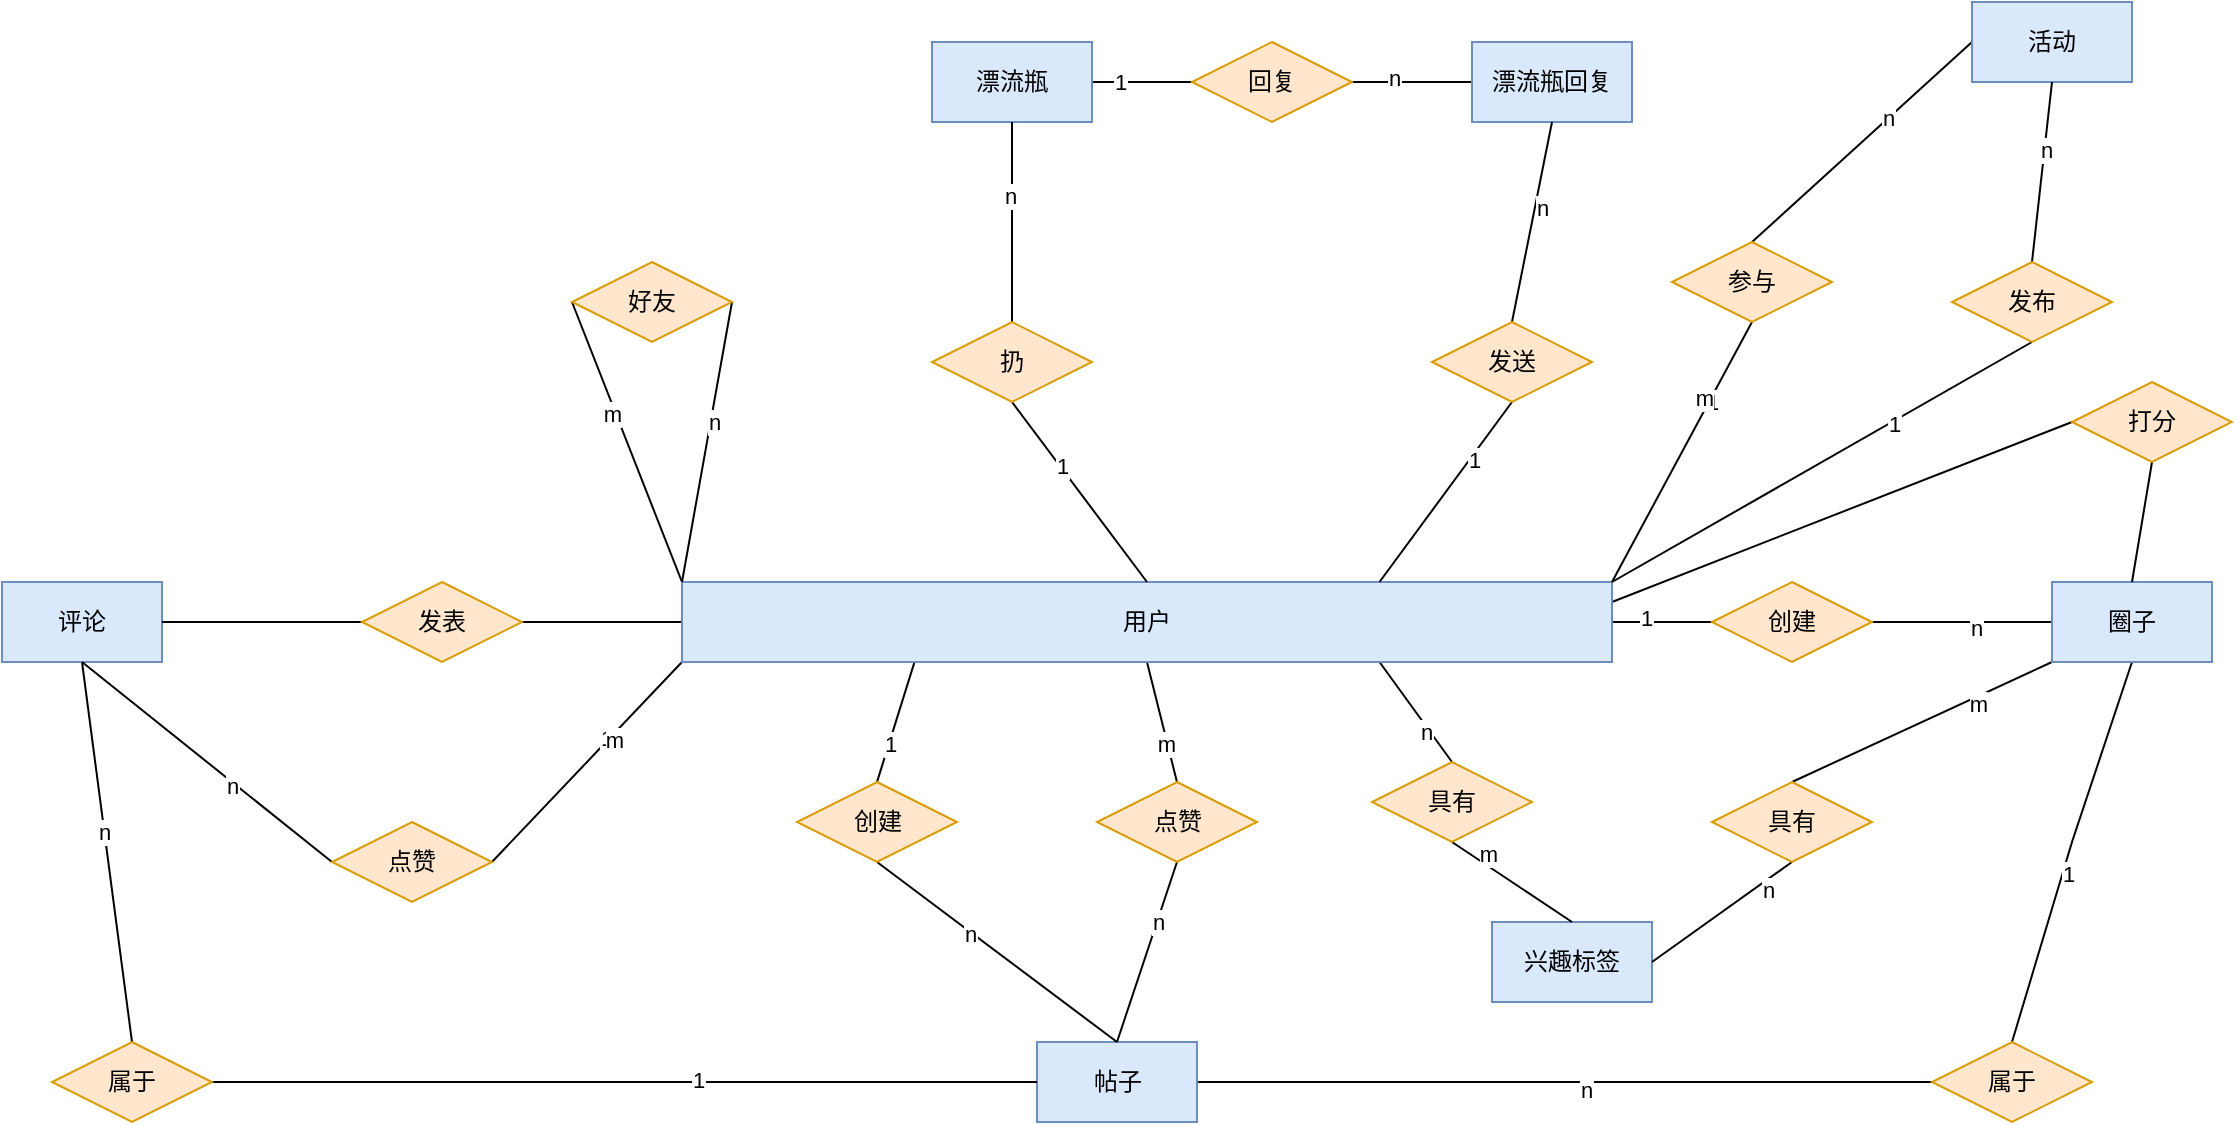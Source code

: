 <mxfile version="16.5.1" type="device"><diagram id="pQUDVSbjQCUOqyztMr_F" name="第 1 页"><mxGraphModel dx="1612" dy="-75" grid="1" gridSize="10" guides="1" tooltips="1" connect="1" arrows="1" fold="1" page="1" pageScale="1" pageWidth="1920" pageHeight="1200" math="0" shadow="0"><root><mxCell id="0"/><mxCell id="1" parent="0"/><mxCell id="tGy0hx6xCeqs1y0iuIee-1" style="edgeStyle=orthogonalEdgeStyle;rounded=0;orthogonalLoop=1;jettySize=auto;html=1;exitX=1;exitY=0.5;exitDx=0;exitDy=0;entryX=0;entryY=0.5;entryDx=0;entryDy=0;endArrow=none;endFill=0;" parent="1" source="tGy0hx6xCeqs1y0iuIee-15" target="tGy0hx6xCeqs1y0iuIee-18" edge="1"><mxGeometry relative="1" as="geometry"/></mxCell><mxCell id="tGy0hx6xCeqs1y0iuIee-2" value="1" style="edgeLabel;html=1;align=center;verticalAlign=middle;resizable=0;points=[];" parent="tGy0hx6xCeqs1y0iuIee-1" vertex="1" connectable="0"><mxGeometry x="-0.326" y="2" relative="1" as="geometry"><mxPoint as="offset"/></mxGeometry></mxCell><mxCell id="tGy0hx6xCeqs1y0iuIee-3" style="edgeStyle=none;rounded=0;orthogonalLoop=1;jettySize=auto;html=1;exitX=0.25;exitY=1;exitDx=0;exitDy=0;entryX=0.5;entryY=0;entryDx=0;entryDy=0;endArrow=none;endFill=0;" parent="1" source="tGy0hx6xCeqs1y0iuIee-15" target="tGy0hx6xCeqs1y0iuIee-29" edge="1"><mxGeometry relative="1" as="geometry"/></mxCell><mxCell id="tGy0hx6xCeqs1y0iuIee-4" value="1" style="edgeLabel;html=1;align=center;verticalAlign=middle;resizable=0;points=[];" parent="tGy0hx6xCeqs1y0iuIee-3" vertex="1" connectable="0"><mxGeometry x="0.357" relative="1" as="geometry"><mxPoint as="offset"/></mxGeometry></mxCell><mxCell id="tGy0hx6xCeqs1y0iuIee-5" style="edgeStyle=none;rounded=0;orthogonalLoop=1;jettySize=auto;html=1;exitX=0.5;exitY=1;exitDx=0;exitDy=0;entryX=0.5;entryY=0;entryDx=0;entryDy=0;endArrow=none;endFill=0;" parent="1" source="tGy0hx6xCeqs1y0iuIee-15" target="tGy0hx6xCeqs1y0iuIee-44" edge="1"><mxGeometry relative="1" as="geometry"/></mxCell><mxCell id="tGy0hx6xCeqs1y0iuIee-6" value="m" style="edgeLabel;html=1;align=center;verticalAlign=middle;resizable=0;points=[];" parent="tGy0hx6xCeqs1y0iuIee-5" vertex="1" connectable="0"><mxGeometry x="0.345" y="-1" relative="1" as="geometry"><mxPoint as="offset"/></mxGeometry></mxCell><mxCell id="tGy0hx6xCeqs1y0iuIee-7" style="edgeStyle=none;rounded=0;orthogonalLoop=1;jettySize=auto;html=1;exitX=0;exitY=1;exitDx=0;exitDy=0;entryX=1;entryY=0.5;entryDx=0;entryDy=0;endArrow=none;endFill=0;" parent="1" source="tGy0hx6xCeqs1y0iuIee-15" target="tGy0hx6xCeqs1y0iuIee-41" edge="1"><mxGeometry relative="1" as="geometry"/></mxCell><mxCell id="tGy0hx6xCeqs1y0iuIee-8" value="1" style="edgeLabel;html=1;align=center;verticalAlign=middle;resizable=0;points=[];" parent="tGy0hx6xCeqs1y0iuIee-7" vertex="1" connectable="0"><mxGeometry x="-0.218" y="-2" relative="1" as="geometry"><mxPoint as="offset"/></mxGeometry></mxCell><mxCell id="tGy0hx6xCeqs1y0iuIee-9" value="m" style="edgeLabel;html=1;align=center;verticalAlign=middle;resizable=0;points=[];" parent="tGy0hx6xCeqs1y0iuIee-7" vertex="1" connectable="0"><mxGeometry x="-0.252" y="2" relative="1" as="geometry"><mxPoint as="offset"/></mxGeometry></mxCell><mxCell id="tGy0hx6xCeqs1y0iuIee-10" style="edgeStyle=none;rounded=0;orthogonalLoop=1;jettySize=auto;html=1;exitX=0;exitY=0;exitDx=0;exitDy=0;entryX=0;entryY=0.5;entryDx=0;entryDy=0;endArrow=none;endFill=0;" parent="1" source="tGy0hx6xCeqs1y0iuIee-15" target="tGy0hx6xCeqs1y0iuIee-47" edge="1"><mxGeometry relative="1" as="geometry"/></mxCell><mxCell id="tGy0hx6xCeqs1y0iuIee-11" value="m" style="edgeLabel;html=1;align=center;verticalAlign=middle;resizable=0;points=[];" parent="tGy0hx6xCeqs1y0iuIee-10" vertex="1" connectable="0"><mxGeometry x="0.218" y="2" relative="1" as="geometry"><mxPoint as="offset"/></mxGeometry></mxCell><mxCell id="tGy0hx6xCeqs1y0iuIee-12" style="edgeStyle=none;rounded=0;orthogonalLoop=1;jettySize=auto;html=1;exitX=0;exitY=0.5;exitDx=0;exitDy=0;entryX=1;entryY=0.5;entryDx=0;entryDy=0;endArrow=none;endFill=0;" parent="1" source="tGy0hx6xCeqs1y0iuIee-15" target="tGy0hx6xCeqs1y0iuIee-34" edge="1"><mxGeometry relative="1" as="geometry"/></mxCell><mxCell id="tGy0hx6xCeqs1y0iuIee-13" style="edgeStyle=none;rounded=0;orthogonalLoop=1;jettySize=auto;html=1;exitX=0.75;exitY=1;exitDx=0;exitDy=0;entryX=0.5;entryY=0;entryDx=0;entryDy=0;endArrow=none;endFill=0;" parent="1" source="tGy0hx6xCeqs1y0iuIee-15" target="tGy0hx6xCeqs1y0iuIee-91" edge="1"><mxGeometry relative="1" as="geometry"/></mxCell><mxCell id="tGy0hx6xCeqs1y0iuIee-14" value="n" style="edgeLabel;html=1;align=center;verticalAlign=middle;resizable=0;points=[];" parent="tGy0hx6xCeqs1y0iuIee-13" vertex="1" connectable="0"><mxGeometry x="0.324" y="-3" relative="1" as="geometry"><mxPoint x="1" as="offset"/></mxGeometry></mxCell><mxCell id="jtW6X7DC75X1kQc6sPlr-2" style="rounded=0;orthogonalLoop=1;jettySize=auto;html=1;exitX=1;exitY=0.25;exitDx=0;exitDy=0;entryX=0;entryY=0.5;entryDx=0;entryDy=0;endArrow=none;endFill=0;" edge="1" parent="1" source="tGy0hx6xCeqs1y0iuIee-15" target="jtW6X7DC75X1kQc6sPlr-1"><mxGeometry relative="1" as="geometry"/></mxCell><mxCell id="tGy0hx6xCeqs1y0iuIee-15" value="用户" style="rounded=0;whiteSpace=wrap;html=1;fillColor=#dae8fc;strokeColor=#6c8ebf;" parent="1" vertex="1"><mxGeometry x="855" y="1580" width="465" height="40" as="geometry"/></mxCell><mxCell id="tGy0hx6xCeqs1y0iuIee-16" style="edgeStyle=orthogonalEdgeStyle;rounded=0;orthogonalLoop=1;jettySize=auto;html=1;exitX=1;exitY=0.5;exitDx=0;exitDy=0;endArrow=none;endFill=0;" parent="1" source="tGy0hx6xCeqs1y0iuIee-18" target="tGy0hx6xCeqs1y0iuIee-23" edge="1"><mxGeometry relative="1" as="geometry"/></mxCell><mxCell id="tGy0hx6xCeqs1y0iuIee-17" value="n" style="edgeLabel;html=1;align=center;verticalAlign=middle;resizable=0;points=[];" parent="tGy0hx6xCeqs1y0iuIee-16" vertex="1" connectable="0"><mxGeometry x="0.159" y="-3" relative="1" as="geometry"><mxPoint as="offset"/></mxGeometry></mxCell><mxCell id="tGy0hx6xCeqs1y0iuIee-18" value="创建" style="rhombus;whiteSpace=wrap;html=1;fillColor=#ffe6cc;strokeColor=#d79b00;" parent="1" vertex="1"><mxGeometry x="1370" y="1580" width="80" height="40" as="geometry"/></mxCell><mxCell id="tGy0hx6xCeqs1y0iuIee-19" style="edgeStyle=none;rounded=0;orthogonalLoop=1;jettySize=auto;html=1;exitX=0.5;exitY=1;exitDx=0;exitDy=0;entryX=0.5;entryY=0;entryDx=0;entryDy=0;endArrow=none;endFill=0;" parent="1" source="tGy0hx6xCeqs1y0iuIee-23" target="tGy0hx6xCeqs1y0iuIee-35" edge="1"><mxGeometry relative="1" as="geometry"><Array as="points"><mxPoint x="1550" y="1710"/></Array></mxGeometry></mxCell><mxCell id="tGy0hx6xCeqs1y0iuIee-20" value="1" style="edgeLabel;html=1;align=center;verticalAlign=middle;resizable=0;points=[];" parent="tGy0hx6xCeqs1y0iuIee-19" vertex="1" connectable="0"><mxGeometry x="0.111" y="2" relative="1" as="geometry"><mxPoint as="offset"/></mxGeometry></mxCell><mxCell id="tGy0hx6xCeqs1y0iuIee-21" style="edgeStyle=none;rounded=0;orthogonalLoop=1;jettySize=auto;html=1;exitX=0;exitY=1;exitDx=0;exitDy=0;entryX=0.5;entryY=0;entryDx=0;entryDy=0;endArrow=none;endFill=0;" parent="1" source="tGy0hx6xCeqs1y0iuIee-23" target="tGy0hx6xCeqs1y0iuIee-94" edge="1"><mxGeometry relative="1" as="geometry"/></mxCell><mxCell id="tGy0hx6xCeqs1y0iuIee-22" value="m" style="edgeLabel;html=1;align=center;verticalAlign=middle;resizable=0;points=[];" parent="tGy0hx6xCeqs1y0iuIee-21" vertex="1" connectable="0"><mxGeometry x="-0.409" y="3" relative="1" as="geometry"><mxPoint as="offset"/></mxGeometry></mxCell><mxCell id="tGy0hx6xCeqs1y0iuIee-23" value="圈子" style="rounded=0;whiteSpace=wrap;html=1;fillColor=#dae8fc;strokeColor=#6c8ebf;" parent="1" vertex="1"><mxGeometry x="1540" y="1580" width="80" height="40" as="geometry"/></mxCell><mxCell id="tGy0hx6xCeqs1y0iuIee-24" style="edgeStyle=orthogonalEdgeStyle;rounded=0;orthogonalLoop=1;jettySize=auto;html=1;exitX=1;exitY=0.5;exitDx=0;exitDy=0;entryX=0;entryY=0.5;entryDx=0;entryDy=0;endArrow=none;endFill=0;" parent="1" source="tGy0hx6xCeqs1y0iuIee-26" target="tGy0hx6xCeqs1y0iuIee-35" edge="1"><mxGeometry relative="1" as="geometry"/></mxCell><mxCell id="tGy0hx6xCeqs1y0iuIee-25" value="n" style="edgeLabel;html=1;align=center;verticalAlign=middle;resizable=0;points=[];" parent="tGy0hx6xCeqs1y0iuIee-24" vertex="1" connectable="0"><mxGeometry x="0.055" y="-4" relative="1" as="geometry"><mxPoint as="offset"/></mxGeometry></mxCell><mxCell id="tGy0hx6xCeqs1y0iuIee-26" value="帖子" style="rounded=0;whiteSpace=wrap;html=1;fillColor=#dae8fc;strokeColor=#6c8ebf;" parent="1" vertex="1"><mxGeometry x="1032.5" y="1810" width="80" height="40" as="geometry"/></mxCell><mxCell id="tGy0hx6xCeqs1y0iuIee-27" style="edgeStyle=none;rounded=0;orthogonalLoop=1;jettySize=auto;html=1;exitX=0.5;exitY=1;exitDx=0;exitDy=0;entryX=0.5;entryY=0;entryDx=0;entryDy=0;endArrow=none;endFill=0;" parent="1" source="tGy0hx6xCeqs1y0iuIee-29" target="tGy0hx6xCeqs1y0iuIee-26" edge="1"><mxGeometry relative="1" as="geometry"/></mxCell><mxCell id="tGy0hx6xCeqs1y0iuIee-28" value="n" style="edgeLabel;html=1;align=center;verticalAlign=middle;resizable=0;points=[];" parent="tGy0hx6xCeqs1y0iuIee-27" vertex="1" connectable="0"><mxGeometry x="-0.226" y="-1" relative="1" as="geometry"><mxPoint as="offset"/></mxGeometry></mxCell><mxCell id="tGy0hx6xCeqs1y0iuIee-29" value="创建" style="rhombus;whiteSpace=wrap;html=1;fillColor=#ffe6cc;strokeColor=#d79b00;" parent="1" vertex="1"><mxGeometry x="912.5" y="1680" width="80" height="40" as="geometry"/></mxCell><mxCell id="tGy0hx6xCeqs1y0iuIee-30" style="rounded=0;orthogonalLoop=1;jettySize=auto;html=1;exitX=0.5;exitY=1;exitDx=0;exitDy=0;entryX=0.5;entryY=0;entryDx=0;entryDy=0;endArrow=none;endFill=0;" parent="1" source="tGy0hx6xCeqs1y0iuIee-32" target="tGy0hx6xCeqs1y0iuIee-38" edge="1"><mxGeometry relative="1" as="geometry"/></mxCell><mxCell id="tGy0hx6xCeqs1y0iuIee-31" value="n" style="edgeLabel;html=1;align=center;verticalAlign=middle;resizable=0;points=[];" parent="tGy0hx6xCeqs1y0iuIee-30" vertex="1" connectable="0"><mxGeometry x="-0.108" relative="1" as="geometry"><mxPoint as="offset"/></mxGeometry></mxCell><mxCell id="tGy0hx6xCeqs1y0iuIee-32" value="评论" style="rounded=0;whiteSpace=wrap;html=1;fillColor=#dae8fc;strokeColor=#6c8ebf;" parent="1" vertex="1"><mxGeometry x="515" y="1580" width="80" height="40" as="geometry"/></mxCell><mxCell id="tGy0hx6xCeqs1y0iuIee-33" style="edgeStyle=none;rounded=0;orthogonalLoop=1;jettySize=auto;html=1;exitX=0;exitY=0.5;exitDx=0;exitDy=0;entryX=1;entryY=0.5;entryDx=0;entryDy=0;endArrow=none;endFill=0;" parent="1" source="tGy0hx6xCeqs1y0iuIee-34" target="tGy0hx6xCeqs1y0iuIee-32" edge="1"><mxGeometry relative="1" as="geometry"/></mxCell><mxCell id="tGy0hx6xCeqs1y0iuIee-34" value="发表" style="rhombus;whiteSpace=wrap;html=1;fillColor=#ffe6cc;strokeColor=#d79b00;" parent="1" vertex="1"><mxGeometry x="695" y="1580" width="80" height="40" as="geometry"/></mxCell><mxCell id="tGy0hx6xCeqs1y0iuIee-35" value="属于" style="rhombus;whiteSpace=wrap;html=1;fillColor=#ffe6cc;strokeColor=#d79b00;" parent="1" vertex="1"><mxGeometry x="1480" y="1810" width="80" height="40" as="geometry"/></mxCell><mxCell id="tGy0hx6xCeqs1y0iuIee-36" style="edgeStyle=orthogonalEdgeStyle;rounded=0;orthogonalLoop=1;jettySize=auto;html=1;exitX=1;exitY=0.5;exitDx=0;exitDy=0;entryX=0;entryY=0.5;entryDx=0;entryDy=0;endArrow=none;endFill=0;" parent="1" source="tGy0hx6xCeqs1y0iuIee-38" target="tGy0hx6xCeqs1y0iuIee-26" edge="1"><mxGeometry relative="1" as="geometry"/></mxCell><mxCell id="tGy0hx6xCeqs1y0iuIee-37" value="1" style="edgeLabel;html=1;align=center;verticalAlign=middle;resizable=0;points=[];" parent="tGy0hx6xCeqs1y0iuIee-36" vertex="1" connectable="0"><mxGeometry x="0.175" y="1" relative="1" as="geometry"><mxPoint as="offset"/></mxGeometry></mxCell><mxCell id="tGy0hx6xCeqs1y0iuIee-38" value="属于" style="rhombus;whiteSpace=wrap;html=1;fillColor=#ffe6cc;strokeColor=#d79b00;" parent="1" vertex="1"><mxGeometry x="540" y="1810" width="80" height="40" as="geometry"/></mxCell><mxCell id="tGy0hx6xCeqs1y0iuIee-39" style="edgeStyle=none;rounded=0;orthogonalLoop=1;jettySize=auto;html=1;exitX=0;exitY=0.5;exitDx=0;exitDy=0;entryX=0.5;entryY=1;entryDx=0;entryDy=0;endArrow=none;endFill=0;" parent="1" source="tGy0hx6xCeqs1y0iuIee-41" target="tGy0hx6xCeqs1y0iuIee-32" edge="1"><mxGeometry relative="1" as="geometry"/></mxCell><mxCell id="tGy0hx6xCeqs1y0iuIee-40" value="n" style="edgeLabel;html=1;align=center;verticalAlign=middle;resizable=0;points=[];" parent="tGy0hx6xCeqs1y0iuIee-39" vertex="1" connectable="0"><mxGeometry x="-0.206" y="2" relative="1" as="geometry"><mxPoint x="1" as="offset"/></mxGeometry></mxCell><mxCell id="tGy0hx6xCeqs1y0iuIee-41" value="点赞" style="rhombus;whiteSpace=wrap;html=1;fillColor=#ffe6cc;strokeColor=#d79b00;" parent="1" vertex="1"><mxGeometry x="680" y="1700" width="80" height="40" as="geometry"/></mxCell><mxCell id="tGy0hx6xCeqs1y0iuIee-42" style="edgeStyle=none;rounded=0;orthogonalLoop=1;jettySize=auto;html=1;exitX=0.5;exitY=1;exitDx=0;exitDy=0;endArrow=none;endFill=0;entryX=0.5;entryY=0;entryDx=0;entryDy=0;" parent="1" source="tGy0hx6xCeqs1y0iuIee-44" target="tGy0hx6xCeqs1y0iuIee-26" edge="1"><mxGeometry relative="1" as="geometry"><mxPoint x="1152.5" y="1810.0" as="targetPoint"/></mxGeometry></mxCell><mxCell id="tGy0hx6xCeqs1y0iuIee-43" value="n" style="edgeLabel;html=1;align=center;verticalAlign=middle;resizable=0;points=[];" parent="tGy0hx6xCeqs1y0iuIee-42" vertex="1" connectable="0"><mxGeometry x="-0.339" relative="1" as="geometry"><mxPoint as="offset"/></mxGeometry></mxCell><mxCell id="tGy0hx6xCeqs1y0iuIee-44" value="点赞" style="rhombus;whiteSpace=wrap;html=1;fillColor=#ffe6cc;strokeColor=#d79b00;" parent="1" vertex="1"><mxGeometry x="1062.5" y="1680" width="80" height="40" as="geometry"/></mxCell><mxCell id="tGy0hx6xCeqs1y0iuIee-45" style="edgeStyle=none;rounded=0;orthogonalLoop=1;jettySize=auto;html=1;exitX=1;exitY=0.5;exitDx=0;exitDy=0;entryX=0;entryY=0;entryDx=0;entryDy=0;endArrow=none;endFill=0;" parent="1" source="tGy0hx6xCeqs1y0iuIee-47" target="tGy0hx6xCeqs1y0iuIee-15" edge="1"><mxGeometry relative="1" as="geometry"/></mxCell><mxCell id="tGy0hx6xCeqs1y0iuIee-46" value="n" style="edgeLabel;html=1;align=center;verticalAlign=middle;resizable=0;points=[];" parent="tGy0hx6xCeqs1y0iuIee-45" vertex="1" connectable="0"><mxGeometry x="-0.145" y="1" relative="1" as="geometry"><mxPoint as="offset"/></mxGeometry></mxCell><mxCell id="tGy0hx6xCeqs1y0iuIee-47" value="好友" style="rhombus;whiteSpace=wrap;html=1;fillColor=#ffe6cc;strokeColor=#d79b00;" parent="1" vertex="1"><mxGeometry x="800" y="1420" width="80" height="40" as="geometry"/></mxCell><mxCell id="tGy0hx6xCeqs1y0iuIee-56" style="edgeStyle=none;rounded=0;orthogonalLoop=1;jettySize=auto;html=1;exitX=1;exitY=0.5;exitDx=0;exitDy=0;entryX=0;entryY=0.5;entryDx=0;entryDy=0;endArrow=none;endFill=0;" parent="1" source="tGy0hx6xCeqs1y0iuIee-58" target="tGy0hx6xCeqs1y0iuIee-72" edge="1"><mxGeometry relative="1" as="geometry"/></mxCell><mxCell id="tGy0hx6xCeqs1y0iuIee-57" value="1" style="edgeLabel;html=1;align=center;verticalAlign=middle;resizable=0;points=[];" parent="tGy0hx6xCeqs1y0iuIee-56" vertex="1" connectable="0"><mxGeometry x="-0.461" relative="1" as="geometry"><mxPoint as="offset"/></mxGeometry></mxCell><mxCell id="tGy0hx6xCeqs1y0iuIee-58" value="漂流瓶" style="rounded=0;whiteSpace=wrap;html=1;fillColor=#dae8fc;strokeColor=#6c8ebf;" parent="1" vertex="1"><mxGeometry x="980" y="1310" width="80" height="40" as="geometry"/></mxCell><mxCell id="tGy0hx6xCeqs1y0iuIee-59" style="edgeStyle=none;rounded=0;orthogonalLoop=1;jettySize=auto;html=1;exitX=0.5;exitY=0;exitDx=0;exitDy=0;entryX=0.5;entryY=1;entryDx=0;entryDy=0;endArrow=none;endFill=0;" parent="1" source="tGy0hx6xCeqs1y0iuIee-63" target="tGy0hx6xCeqs1y0iuIee-58" edge="1"><mxGeometry relative="1" as="geometry"/></mxCell><mxCell id="tGy0hx6xCeqs1y0iuIee-60" value="n" style="edgeLabel;html=1;align=center;verticalAlign=middle;resizable=0;points=[];" parent="tGy0hx6xCeqs1y0iuIee-59" vertex="1" connectable="0"><mxGeometry x="0.261" y="1" relative="1" as="geometry"><mxPoint as="offset"/></mxGeometry></mxCell><mxCell id="tGy0hx6xCeqs1y0iuIee-61" style="edgeStyle=none;rounded=0;orthogonalLoop=1;jettySize=auto;html=1;exitX=0.5;exitY=1;exitDx=0;exitDy=0;entryX=0.5;entryY=0;entryDx=0;entryDy=0;endArrow=none;endFill=0;" parent="1" source="tGy0hx6xCeqs1y0iuIee-63" target="tGy0hx6xCeqs1y0iuIee-15" edge="1"><mxGeometry relative="1" as="geometry"/></mxCell><mxCell id="tGy0hx6xCeqs1y0iuIee-62" value="1" style="edgeLabel;html=1;align=center;verticalAlign=middle;resizable=0;points=[];" parent="tGy0hx6xCeqs1y0iuIee-61" vertex="1" connectable="0"><mxGeometry x="-0.277" y="1" relative="1" as="geometry"><mxPoint as="offset"/></mxGeometry></mxCell><mxCell id="tGy0hx6xCeqs1y0iuIee-63" value="扔" style="rhombus;whiteSpace=wrap;html=1;fillColor=#ffe6cc;strokeColor=#d79b00;" parent="1" vertex="1"><mxGeometry x="980" y="1450" width="80" height="40" as="geometry"/></mxCell><mxCell id="tGy0hx6xCeqs1y0iuIee-64" style="edgeStyle=none;rounded=0;orthogonalLoop=1;jettySize=auto;html=1;exitX=0;exitY=0.5;exitDx=0;exitDy=0;entryX=1;entryY=0.5;entryDx=0;entryDy=0;endArrow=none;endFill=0;" parent="1" source="tGy0hx6xCeqs1y0iuIee-66" target="tGy0hx6xCeqs1y0iuIee-72" edge="1"><mxGeometry relative="1" as="geometry"/></mxCell><mxCell id="tGy0hx6xCeqs1y0iuIee-65" value="n" style="edgeLabel;html=1;align=center;verticalAlign=middle;resizable=0;points=[];" parent="tGy0hx6xCeqs1y0iuIee-64" vertex="1" connectable="0"><mxGeometry x="0.304" y="-2" relative="1" as="geometry"><mxPoint as="offset"/></mxGeometry></mxCell><mxCell id="tGy0hx6xCeqs1y0iuIee-66" value="漂流瓶回复" style="rounded=0;whiteSpace=wrap;html=1;fillColor=#dae8fc;strokeColor=#6c8ebf;" parent="1" vertex="1"><mxGeometry x="1250" y="1310" width="80" height="40" as="geometry"/></mxCell><mxCell id="tGy0hx6xCeqs1y0iuIee-67" style="edgeStyle=none;rounded=0;orthogonalLoop=1;jettySize=auto;html=1;exitX=0.5;exitY=0;exitDx=0;exitDy=0;entryX=0.5;entryY=1;entryDx=0;entryDy=0;endArrow=none;endFill=0;" parent="1" source="tGy0hx6xCeqs1y0iuIee-71" target="tGy0hx6xCeqs1y0iuIee-66" edge="1"><mxGeometry relative="1" as="geometry"/></mxCell><mxCell id="tGy0hx6xCeqs1y0iuIee-68" value="n" style="edgeLabel;html=1;align=center;verticalAlign=middle;resizable=0;points=[];" parent="tGy0hx6xCeqs1y0iuIee-67" vertex="1" connectable="0"><mxGeometry x="0.155" y="-3" relative="1" as="geometry"><mxPoint as="offset"/></mxGeometry></mxCell><mxCell id="tGy0hx6xCeqs1y0iuIee-69" style="edgeStyle=none;rounded=0;orthogonalLoop=1;jettySize=auto;html=1;exitX=0.5;exitY=1;exitDx=0;exitDy=0;entryX=0.75;entryY=0;entryDx=0;entryDy=0;endArrow=none;endFill=0;" parent="1" source="tGy0hx6xCeqs1y0iuIee-71" target="tGy0hx6xCeqs1y0iuIee-15" edge="1"><mxGeometry relative="1" as="geometry"/></mxCell><mxCell id="tGy0hx6xCeqs1y0iuIee-70" value="1" style="edgeLabel;html=1;align=center;verticalAlign=middle;resizable=0;points=[];" parent="tGy0hx6xCeqs1y0iuIee-69" vertex="1" connectable="0"><mxGeometry x="-0.379" y="1" relative="1" as="geometry"><mxPoint as="offset"/></mxGeometry></mxCell><mxCell id="tGy0hx6xCeqs1y0iuIee-71" value="发送" style="rhombus;whiteSpace=wrap;html=1;fillColor=#ffe6cc;strokeColor=#d79b00;" parent="1" vertex="1"><mxGeometry x="1230" y="1450" width="80" height="40" as="geometry"/></mxCell><mxCell id="tGy0hx6xCeqs1y0iuIee-72" value="回复" style="rhombus;whiteSpace=wrap;html=1;fillColor=#ffe6cc;strokeColor=#d79b00;" parent="1" vertex="1"><mxGeometry x="1110" y="1310" width="80" height="40" as="geometry"/></mxCell><mxCell id="tGy0hx6xCeqs1y0iuIee-73" style="edgeStyle=none;rounded=0;orthogonalLoop=1;jettySize=auto;html=1;exitX=0;exitY=0.5;exitDx=0;exitDy=0;entryX=0.5;entryY=0;entryDx=0;entryDy=0;endArrow=none;endFill=0;" parent="1" source="tGy0hx6xCeqs1y0iuIee-75" target="tGy0hx6xCeqs1y0iuIee-84" edge="1"><mxGeometry relative="1" as="geometry"/></mxCell><mxCell id="tGy0hx6xCeqs1y0iuIee-74" value="n" style="edgeLabel;html=1;align=center;verticalAlign=middle;resizable=0;points=[];" parent="tGy0hx6xCeqs1y0iuIee-73" vertex="1" connectable="0"><mxGeometry x="-0.241" y="-1" relative="1" as="geometry"><mxPoint as="offset"/></mxGeometry></mxCell><mxCell id="tGy0hx6xCeqs1y0iuIee-75" value="活动" style="rounded=0;whiteSpace=wrap;html=1;fillColor=#dae8fc;strokeColor=#6c8ebf;" parent="1" vertex="1"><mxGeometry x="1500" y="1290" width="80" height="40" as="geometry"/></mxCell><mxCell id="tGy0hx6xCeqs1y0iuIee-76" style="edgeStyle=none;rounded=0;orthogonalLoop=1;jettySize=auto;html=1;exitX=0.5;exitY=0;exitDx=0;exitDy=0;entryX=0.5;entryY=1;entryDx=0;entryDy=0;endArrow=none;endFill=0;" parent="1" source="tGy0hx6xCeqs1y0iuIee-80" target="tGy0hx6xCeqs1y0iuIee-75" edge="1"><mxGeometry relative="1" as="geometry"/></mxCell><mxCell id="tGy0hx6xCeqs1y0iuIee-77" value="n" style="edgeLabel;html=1;align=center;verticalAlign=middle;resizable=0;points=[];" parent="tGy0hx6xCeqs1y0iuIee-76" vertex="1" connectable="0"><mxGeometry x="0.264" relative="1" as="geometry"><mxPoint as="offset"/></mxGeometry></mxCell><mxCell id="tGy0hx6xCeqs1y0iuIee-78" style="edgeStyle=none;rounded=0;orthogonalLoop=1;jettySize=auto;html=1;exitX=0.5;exitY=1;exitDx=0;exitDy=0;entryX=1;entryY=0;entryDx=0;entryDy=0;endArrow=none;endFill=0;" parent="1" source="tGy0hx6xCeqs1y0iuIee-80" target="tGy0hx6xCeqs1y0iuIee-15" edge="1"><mxGeometry relative="1" as="geometry"/></mxCell><mxCell id="tGy0hx6xCeqs1y0iuIee-79" value="1" style="edgeLabel;html=1;align=center;verticalAlign=middle;resizable=0;points=[];" parent="tGy0hx6xCeqs1y0iuIee-78" vertex="1" connectable="0"><mxGeometry x="-0.334" y="1" relative="1" as="geometry"><mxPoint as="offset"/></mxGeometry></mxCell><mxCell id="tGy0hx6xCeqs1y0iuIee-80" value="发布" style="rhombus;whiteSpace=wrap;html=1;fillColor=#ffe6cc;strokeColor=#d79b00;" parent="1" vertex="1"><mxGeometry x="1490" y="1420" width="80" height="40" as="geometry"/></mxCell><mxCell id="tGy0hx6xCeqs1y0iuIee-81" style="edgeStyle=none;rounded=0;orthogonalLoop=1;jettySize=auto;html=1;exitX=0.5;exitY=1;exitDx=0;exitDy=0;entryX=1;entryY=0;entryDx=0;entryDy=0;endArrow=none;endFill=0;" parent="1" source="tGy0hx6xCeqs1y0iuIee-84" target="tGy0hx6xCeqs1y0iuIee-15" edge="1"><mxGeometry relative="1" as="geometry"/></mxCell><mxCell id="tGy0hx6xCeqs1y0iuIee-82" value="1" style="edgeLabel;html=1;align=center;verticalAlign=middle;resizable=0;points=[];" parent="tGy0hx6xCeqs1y0iuIee-81" vertex="1" connectable="0"><mxGeometry x="-0.388" y="1" relative="1" as="geometry"><mxPoint as="offset"/></mxGeometry></mxCell><mxCell id="tGy0hx6xCeqs1y0iuIee-83" value="m" style="edgeLabel;html=1;align=center;verticalAlign=middle;resizable=0;points=[];" parent="tGy0hx6xCeqs1y0iuIee-81" vertex="1" connectable="0"><mxGeometry x="-0.396" y="-4" relative="1" as="geometry"><mxPoint as="offset"/></mxGeometry></mxCell><mxCell id="tGy0hx6xCeqs1y0iuIee-84" value="参与" style="rhombus;whiteSpace=wrap;html=1;fillColor=#ffe6cc;strokeColor=#d79b00;" parent="1" vertex="1"><mxGeometry x="1350" y="1410" width="80" height="40" as="geometry"/></mxCell><mxCell id="tGy0hx6xCeqs1y0iuIee-88" value="兴趣标签" style="rounded=0;whiteSpace=wrap;html=1;fillColor=#dae8fc;strokeColor=#6c8ebf;" parent="1" vertex="1"><mxGeometry x="1260" y="1750" width="80" height="40" as="geometry"/></mxCell><mxCell id="tGy0hx6xCeqs1y0iuIee-89" style="edgeStyle=none;rounded=0;orthogonalLoop=1;jettySize=auto;html=1;exitX=0.5;exitY=1;exitDx=0;exitDy=0;entryX=0.5;entryY=0;entryDx=0;entryDy=0;endArrow=none;endFill=0;" parent="1" source="tGy0hx6xCeqs1y0iuIee-91" target="tGy0hx6xCeqs1y0iuIee-88" edge="1"><mxGeometry relative="1" as="geometry"/></mxCell><mxCell id="tGy0hx6xCeqs1y0iuIee-90" value="m" style="edgeLabel;html=1;align=center;verticalAlign=middle;resizable=0;points=[];" parent="tGy0hx6xCeqs1y0iuIee-89" vertex="1" connectable="0"><mxGeometry x="-0.468" y="4" relative="1" as="geometry"><mxPoint y="-1" as="offset"/></mxGeometry></mxCell><mxCell id="tGy0hx6xCeqs1y0iuIee-91" value="具有" style="rhombus;whiteSpace=wrap;html=1;fillColor=#ffe6cc;strokeColor=#d79b00;" parent="1" vertex="1"><mxGeometry x="1200" y="1670" width="80" height="40" as="geometry"/></mxCell><mxCell id="tGy0hx6xCeqs1y0iuIee-92" style="edgeStyle=none;rounded=0;orthogonalLoop=1;jettySize=auto;html=1;exitX=0.5;exitY=1;exitDx=0;exitDy=0;entryX=1;entryY=0.5;entryDx=0;entryDy=0;endArrow=none;endFill=0;" parent="1" source="tGy0hx6xCeqs1y0iuIee-94" target="tGy0hx6xCeqs1y0iuIee-88" edge="1"><mxGeometry relative="1" as="geometry"/></mxCell><mxCell id="tGy0hx6xCeqs1y0iuIee-93" value="n" style="edgeLabel;html=1;align=center;verticalAlign=middle;resizable=0;points=[];" parent="tGy0hx6xCeqs1y0iuIee-92" vertex="1" connectable="0"><mxGeometry x="-0.569" y="4" relative="1" as="geometry"><mxPoint as="offset"/></mxGeometry></mxCell><mxCell id="tGy0hx6xCeqs1y0iuIee-94" value="具有" style="rhombus;whiteSpace=wrap;html=1;fillColor=#ffe6cc;strokeColor=#d79b00;" parent="1" vertex="1"><mxGeometry x="1370" y="1680" width="80" height="40" as="geometry"/></mxCell><mxCell id="jtW6X7DC75X1kQc6sPlr-3" style="edgeStyle=none;rounded=0;orthogonalLoop=1;jettySize=auto;html=1;exitX=0.5;exitY=1;exitDx=0;exitDy=0;entryX=0.5;entryY=0;entryDx=0;entryDy=0;endArrow=none;endFill=0;" edge="1" parent="1" source="jtW6X7DC75X1kQc6sPlr-1" target="tGy0hx6xCeqs1y0iuIee-23"><mxGeometry relative="1" as="geometry"/></mxCell><mxCell id="jtW6X7DC75X1kQc6sPlr-1" value="打分" style="rhombus;whiteSpace=wrap;html=1;fillColor=#ffe6cc;strokeColor=#d79b00;" vertex="1" parent="1"><mxGeometry x="1550" y="1480" width="80" height="40" as="geometry"/></mxCell></root></mxGraphModel></diagram></mxfile>